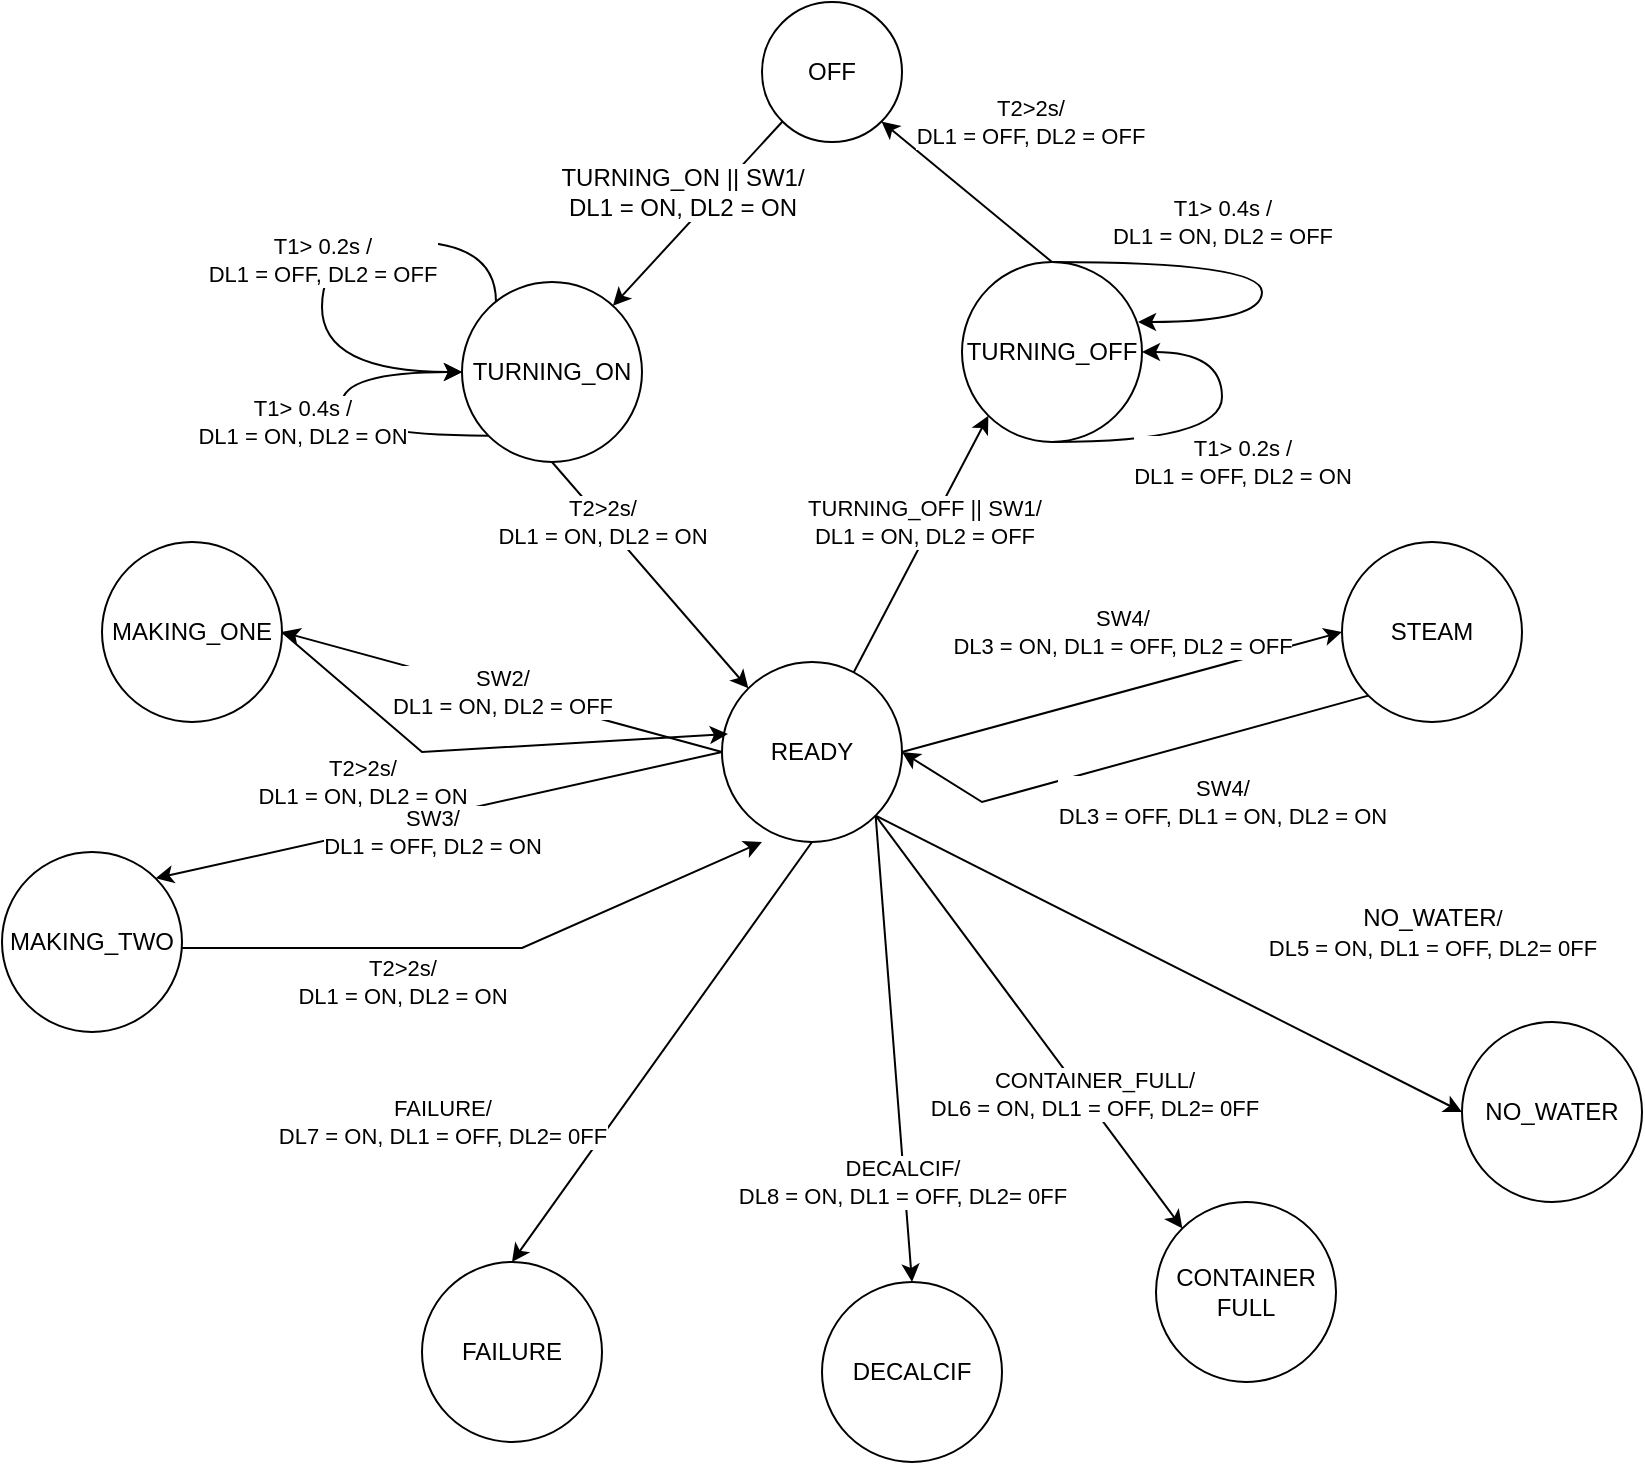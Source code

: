 <mxfile version="13.3.0" type="device"><diagram id="da19zw93OnOrrR8Xl1yL" name="Page-1"><mxGraphModel dx="2249" dy="804" grid="1" gridSize="10" guides="1" tooltips="1" connect="1" arrows="1" fold="1" page="1" pageScale="1" pageWidth="827" pageHeight="1169" math="0" shadow="0"><root><mxCell id="0"/><mxCell id="1" parent="0"/><mxCell id="8vEz1tllIH7UwyQaZkvI-1" value="OFF" style="ellipse;whiteSpace=wrap;html=1;aspect=fixed;" vertex="1" parent="1"><mxGeometry x="280" y="40" width="70" height="70" as="geometry"/></mxCell><mxCell id="8vEz1tllIH7UwyQaZkvI-2" value="TURNING_ON" style="ellipse;whiteSpace=wrap;html=1;aspect=fixed;" vertex="1" parent="1"><mxGeometry x="130" y="180" width="90" height="90" as="geometry"/></mxCell><mxCell id="8vEz1tllIH7UwyQaZkvI-20" value="SW4/&lt;br&gt;DL3 = ON, DL1 = OFF, DL2 = OFF" style="rounded=0;orthogonalLoop=1;jettySize=auto;html=1;exitX=1;exitY=0.5;exitDx=0;exitDy=0;entryX=0;entryY=0.5;entryDx=0;entryDy=0;" edge="1" parent="1" source="8vEz1tllIH7UwyQaZkvI-3" target="8vEz1tllIH7UwyQaZkvI-7"><mxGeometry x="0.069" y="29" relative="1" as="geometry"><mxPoint as="offset"/></mxGeometry></mxCell><mxCell id="8vEz1tllIH7UwyQaZkvI-21" value="SW3/&lt;br&gt;DL1 = OFF, DL2 = ON" style="edgeStyle=none;rounded=0;orthogonalLoop=1;jettySize=auto;html=1;exitX=0;exitY=0.5;exitDx=0;exitDy=0;entryX=1;entryY=0;entryDx=0;entryDy=0;" edge="1" parent="1" source="8vEz1tllIH7UwyQaZkvI-3" target="8vEz1tllIH7UwyQaZkvI-6"><mxGeometry x="0.039" y="7" relative="1" as="geometry"><mxPoint as="offset"/></mxGeometry></mxCell><mxCell id="8vEz1tllIH7UwyQaZkvI-3" value="READY" style="ellipse;whiteSpace=wrap;html=1;aspect=fixed;" vertex="1" parent="1"><mxGeometry x="260" y="370" width="90" height="90" as="geometry"/></mxCell><mxCell id="8vEz1tllIH7UwyQaZkvI-4" value="MAKING_ONE" style="ellipse;whiteSpace=wrap;html=1;aspect=fixed;" vertex="1" parent="1"><mxGeometry x="-50" y="310" width="90" height="90" as="geometry"/></mxCell><mxCell id="8vEz1tllIH7UwyQaZkvI-6" value="MAKING_TWO" style="ellipse;whiteSpace=wrap;html=1;aspect=fixed;" vertex="1" parent="1"><mxGeometry x="-100" y="465" width="90" height="90" as="geometry"/></mxCell><mxCell id="8vEz1tllIH7UwyQaZkvI-7" value="STEAM" style="ellipse;whiteSpace=wrap;html=1;aspect=fixed;" vertex="1" parent="1"><mxGeometry x="570" y="310" width="90" height="90" as="geometry"/></mxCell><mxCell id="8vEz1tllIH7UwyQaZkvI-8" value="CONTAINER&lt;br&gt;FULL" style="ellipse;whiteSpace=wrap;html=1;aspect=fixed;" vertex="1" parent="1"><mxGeometry x="477" y="640" width="90" height="90" as="geometry"/></mxCell><mxCell id="8vEz1tllIH7UwyQaZkvI-9" value="NO_WATER" style="ellipse;whiteSpace=wrap;html=1;aspect=fixed;" vertex="1" parent="1"><mxGeometry x="630" y="550" width="90" height="90" as="geometry"/></mxCell><mxCell id="8vEz1tllIH7UwyQaZkvI-10" value="FAILURE" style="ellipse;whiteSpace=wrap;html=1;aspect=fixed;" vertex="1" parent="1"><mxGeometry x="110" y="670" width="90" height="90" as="geometry"/></mxCell><mxCell id="8vEz1tllIH7UwyQaZkvI-11" value="DECALCIF" style="ellipse;whiteSpace=wrap;html=1;aspect=fixed;fontStyle=0" vertex="1" parent="1"><mxGeometry x="310" y="680" width="90" height="90" as="geometry"/></mxCell><mxCell id="8vEz1tllIH7UwyQaZkvI-12" value="" style="endArrow=classic;html=1;exitX=1;exitY=1;exitDx=0;exitDy=0;entryX=0;entryY=0.5;entryDx=0;entryDy=0;" edge="1" parent="1" source="8vEz1tllIH7UwyQaZkvI-3" target="8vEz1tllIH7UwyQaZkvI-9"><mxGeometry width="50" height="50" relative="1" as="geometry"><mxPoint x="390" y="440" as="sourcePoint"/><mxPoint x="440" y="390" as="targetPoint"/></mxGeometry></mxCell><mxCell id="8vEz1tllIH7UwyQaZkvI-13" value="" style="endArrow=classic;html=1;exitX=1;exitY=1;exitDx=0;exitDy=0;entryX=0;entryY=0;entryDx=0;entryDy=0;" edge="1" parent="1" source="8vEz1tllIH7UwyQaZkvI-3" target="8vEz1tllIH7UwyQaZkvI-8"><mxGeometry width="50" height="50" relative="1" as="geometry"><mxPoint x="390" y="440" as="sourcePoint"/><mxPoint x="440" y="390" as="targetPoint"/></mxGeometry></mxCell><mxCell id="8vEz1tllIH7UwyQaZkvI-18" value="CONTAINER_FULL/&lt;br&gt;DL6 = ON, DL1 = OFF, DL2= 0FF" style="edgeLabel;html=1;align=center;verticalAlign=middle;resizable=0;points=[];" vertex="1" connectable="0" parent="8vEz1tllIH7UwyQaZkvI-13"><mxGeometry x="-0.11" y="-4" relative="1" as="geometry"><mxPoint x="43.72" y="44.51" as="offset"/></mxGeometry></mxCell><mxCell id="8vEz1tllIH7UwyQaZkvI-14" value="" style="endArrow=classic;html=1;exitX=1;exitY=1;exitDx=0;exitDy=0;entryX=0.5;entryY=0;entryDx=0;entryDy=0;" edge="1" parent="1" source="8vEz1tllIH7UwyQaZkvI-3" target="8vEz1tllIH7UwyQaZkvI-11"><mxGeometry width="50" height="50" relative="1" as="geometry"><mxPoint x="390" y="440" as="sourcePoint"/><mxPoint x="440" y="390" as="targetPoint"/></mxGeometry></mxCell><mxCell id="8vEz1tllIH7UwyQaZkvI-17" value="DECALCIF/&lt;br&gt;DL8 = ON, DL1 = OFF, DL2= 0FF" style="edgeLabel;html=1;align=center;verticalAlign=middle;resizable=0;points=[];" vertex="1" connectable="0" parent="8vEz1tllIH7UwyQaZkvI-14"><mxGeometry x="0.11" y="2" relative="1" as="geometry"><mxPoint x="1.08" y="53.73" as="offset"/></mxGeometry></mxCell><mxCell id="8vEz1tllIH7UwyQaZkvI-15" value="FAILURE/&lt;br&gt;DL7 = ON, DL1 = OFF, DL2= 0FF" style="endArrow=classic;html=1;exitX=0.5;exitY=1;exitDx=0;exitDy=0;entryX=0.5;entryY=0;entryDx=0;entryDy=0;" edge="1" parent="1" source="8vEz1tllIH7UwyQaZkvI-3" target="8vEz1tllIH7UwyQaZkvI-10"><mxGeometry x="0.716" y="-69" width="50" height="50" relative="1" as="geometry"><mxPoint x="390" y="440" as="sourcePoint"/><mxPoint x="440" y="390" as="targetPoint"/><mxPoint as="offset"/></mxGeometry></mxCell><mxCell id="8vEz1tllIH7UwyQaZkvI-19" value="NO_WATER&lt;span style=&quot;font-size: 11px&quot;&gt;/&lt;/span&gt;&lt;br style=&quot;font-size: 11px&quot;&gt;&lt;span style=&quot;font-size: 11px&quot;&gt;DL5 = ON, DL1 = OFF, DL2= 0FF&lt;/span&gt;" style="text;html=1;align=center;verticalAlign=middle;resizable=0;points=[];autosize=1;labelBackgroundColor=#ffffff;" vertex="1" parent="1"><mxGeometry x="525" y="490" width="180" height="30" as="geometry"/></mxCell><mxCell id="8vEz1tllIH7UwyQaZkvI-22" value="SW2/&lt;br&gt;DL1 = ON, DL2 = OFF" style="edgeStyle=none;rounded=0;orthogonalLoop=1;jettySize=auto;html=1;exitX=0;exitY=0.5;exitDx=0;exitDy=0;entryX=1;entryY=0.5;entryDx=0;entryDy=0;" edge="1" parent="1" source="8vEz1tllIH7UwyQaZkvI-3" target="8vEz1tllIH7UwyQaZkvI-4"><mxGeometry relative="1" as="geometry"/></mxCell><mxCell id="8vEz1tllIH7UwyQaZkvI-23" style="edgeStyle=none;rounded=0;orthogonalLoop=1;jettySize=auto;html=1;exitX=0;exitY=1;exitDx=0;exitDy=0;" edge="1" parent="1" source="8vEz1tllIH7UwyQaZkvI-1" target="8vEz1tllIH7UwyQaZkvI-2"><mxGeometry relative="1" as="geometry"/></mxCell><mxCell id="8vEz1tllIH7UwyQaZkvI-24" style="edgeStyle=none;rounded=0;orthogonalLoop=1;jettySize=auto;html=1;entryX=0;entryY=0;entryDx=0;entryDy=0;exitX=0.5;exitY=1;exitDx=0;exitDy=0;" edge="1" parent="1" source="8vEz1tllIH7UwyQaZkvI-2" target="8vEz1tllIH7UwyQaZkvI-3"><mxGeometry relative="1" as="geometry"><mxPoint x="300" y="290" as="sourcePoint"/><mxPoint x="165.573" y="231.981" as="targetPoint"/></mxGeometry></mxCell><mxCell id="8vEz1tllIH7UwyQaZkvI-27" value="T2&amp;gt;2s/&lt;br&gt;DL1 = ON, DL2 = ON" style="edgeLabel;html=1;align=center;verticalAlign=middle;resizable=0;points=[];" vertex="1" connectable="0" parent="8vEz1tllIH7UwyQaZkvI-24"><mxGeometry x="-0.164" relative="1" as="geometry"><mxPoint x="-16.28" y="-17.59" as="offset"/></mxGeometry></mxCell><mxCell id="8vEz1tllIH7UwyQaZkvI-25" style="edgeStyle=none;rounded=0;orthogonalLoop=1;jettySize=auto;html=1;exitX=1;exitY=1;exitDx=0;exitDy=0;startArrow=classic;startFill=1;endArrow=none;endFill=0;entryX=0.5;entryY=0;entryDx=0;entryDy=0;" edge="1" parent="1" source="8vEz1tllIH7UwyQaZkvI-1" target="8vEz1tllIH7UwyQaZkvI-41"><mxGeometry relative="1" as="geometry"/></mxCell><mxCell id="8vEz1tllIH7UwyQaZkvI-28" value="T2&amp;gt;2s/&lt;br&gt;DL1 = OFF, DL2 = OFF" style="edgeLabel;html=1;align=center;verticalAlign=middle;resizable=0;points=[];" vertex="1" connectable="0" parent="8vEz1tllIH7UwyQaZkvI-25"><mxGeometry x="0.298" y="4" relative="1" as="geometry"><mxPoint x="16.14" y="-42.45" as="offset"/></mxGeometry></mxCell><mxCell id="8vEz1tllIH7UwyQaZkvI-26" value="TURNING_OFF || SW1/&lt;br&gt;DL1 = ON, DL2 = OFF" style="edgeStyle=none;rounded=0;orthogonalLoop=1;jettySize=auto;html=1;exitX=0;exitY=1;exitDx=0;exitDy=0;startArrow=classic;startFill=1;endArrow=none;endFill=0;" edge="1" parent="1" source="8vEz1tllIH7UwyQaZkvI-41" target="8vEz1tllIH7UwyQaZkvI-3"><mxGeometry x="-0.137" y="-5" relative="1" as="geometry"><mxPoint x="300" y="290" as="sourcePoint"/><mxPoint x="165.573" y="231.981" as="targetPoint"/><mxPoint x="1" as="offset"/></mxGeometry></mxCell><mxCell id="8vEz1tllIH7UwyQaZkvI-29" value="TURNING_ON || SW1/&lt;br&gt;DL1 = ON, DL2 = ON" style="text;html=1;align=center;verticalAlign=middle;resizable=0;points=[];autosize=1;labelBackgroundColor=#ffffff;" vertex="1" parent="1"><mxGeometry x="170" y="120" width="140" height="30" as="geometry"/></mxCell><mxCell id="8vEz1tllIH7UwyQaZkvI-30" value="T2&amp;gt;2s/&lt;br&gt;DL1 = ON, DL2 = ON" style="edgeStyle=none;rounded=0;orthogonalLoop=1;jettySize=auto;html=1;exitX=1;exitY=0.5;exitDx=0;exitDy=0;entryX=0.222;entryY=0.967;entryDx=0;entryDy=0;entryPerimeter=0;" edge="1" parent="1"><mxGeometry x="-0.27" y="-17" relative="1" as="geometry"><mxPoint x="-9.98" y="512.97" as="sourcePoint"/><mxPoint x="280" y="460" as="targetPoint"/><Array as="points"><mxPoint x="160.02" y="512.97"/></Array><mxPoint as="offset"/></mxGeometry></mxCell><mxCell id="8vEz1tllIH7UwyQaZkvI-31" value="T2&amp;gt;2s/&lt;br&gt;DL1 = ON, DL2 = ON" style="edgeStyle=none;rounded=0;orthogonalLoop=1;jettySize=auto;html=1;entryX=0.033;entryY=0.4;entryDx=0;entryDy=0;exitX=1;exitY=0.5;exitDx=0;exitDy=0;entryPerimeter=0;" edge="1" parent="1" source="8vEz1tllIH7UwyQaZkvI-4" target="8vEz1tllIH7UwyQaZkvI-3"><mxGeometry x="-0.355" y="-31" relative="1" as="geometry"><mxPoint x="140" y="415" as="sourcePoint"/><mxPoint x="110" y="355" as="targetPoint"/><Array as="points"><mxPoint x="110" y="415"/></Array><mxPoint as="offset"/></mxGeometry></mxCell><mxCell id="8vEz1tllIH7UwyQaZkvI-34" value="T1&amp;gt; 0.2s /&lt;br&gt;DL1 = OFF, DL2 = OFF" style="edgeStyle=orthogonalEdgeStyle;rounded=0;orthogonalLoop=1;jettySize=auto;html=1;exitX=0;exitY=0.5;exitDx=0;exitDy=0;startArrow=classic;startFill=1;endArrow=none;endFill=0;curved=1;" edge="1" parent="1" source="8vEz1tllIH7UwyQaZkvI-2"><mxGeometry relative="1" as="geometry"><mxPoint x="147" y="190" as="targetPoint"/><Array as="points"><mxPoint x="60" y="225"/><mxPoint x="60" y="160"/><mxPoint x="147" y="160"/></Array></mxGeometry></mxCell><mxCell id="8vEz1tllIH7UwyQaZkvI-38" value="T1&amp;gt; 0.4s /&lt;br&gt;DL1 = ON, DL2 = ON" style="edgeStyle=orthogonalEdgeStyle;rounded=0;orthogonalLoop=1;jettySize=auto;html=1;exitX=0;exitY=0.5;exitDx=0;exitDy=0;startArrow=classic;startFill=1;endArrow=none;endFill=0;entryX=0;entryY=1;entryDx=0;entryDy=0;curved=1;" edge="1" parent="1" source="8vEz1tllIH7UwyQaZkvI-2" target="8vEz1tllIH7UwyQaZkvI-2"><mxGeometry x="0.113" y="21" relative="1" as="geometry"><mxPoint x="30" y="260" as="targetPoint"/><Array as="points"><mxPoint x="70" y="225"/><mxPoint x="70" y="257"/></Array><mxPoint x="-20" y="14" as="offset"/></mxGeometry></mxCell><mxCell id="8vEz1tllIH7UwyQaZkvI-41" value="TURNING_OFF" style="ellipse;whiteSpace=wrap;html=1;aspect=fixed;" vertex="1" parent="1"><mxGeometry x="380" y="170" width="90" height="90" as="geometry"/></mxCell><mxCell id="8vEz1tllIH7UwyQaZkvI-42" value="T1&amp;gt; 0.4s /&lt;br&gt;DL1 = ON, DL2 = OFF" style="edgeStyle=orthogonalEdgeStyle;rounded=0;orthogonalLoop=1;jettySize=auto;html=1;exitX=0.978;exitY=0.333;exitDx=0;exitDy=0;startArrow=classic;startFill=1;endArrow=none;endFill=0;curved=1;exitPerimeter=0;entryX=0.5;entryY=0;entryDx=0;entryDy=0;" edge="1" parent="1" source="8vEz1tllIH7UwyQaZkvI-41" target="8vEz1tllIH7UwyQaZkvI-41"><mxGeometry x="0.137" y="-20" relative="1" as="geometry"><mxPoint x="397" y="180" as="targetPoint"/><Array as="points"><mxPoint x="530" y="200"/><mxPoint x="530" y="170"/></Array><mxPoint as="offset"/></mxGeometry></mxCell><mxCell id="8vEz1tllIH7UwyQaZkvI-43" value="T1&amp;gt; 0.2s /&lt;br&gt;DL1 = OFF, DL2 = ON" style="edgeStyle=orthogonalEdgeStyle;rounded=0;orthogonalLoop=1;jettySize=auto;html=1;exitX=1;exitY=0.5;exitDx=0;exitDy=0;startArrow=classic;startFill=1;endArrow=none;endFill=0;entryX=0.5;entryY=1;entryDx=0;entryDy=0;curved=1;" edge="1" parent="1" source="8vEz1tllIH7UwyQaZkvI-41" target="8vEz1tllIH7UwyQaZkvI-41"><mxGeometry y="14" relative="1" as="geometry"><mxPoint x="280" y="250" as="targetPoint"/><Array as="points"><mxPoint x="510" y="215"/><mxPoint x="510" y="260"/></Array><mxPoint x="10" y="-4" as="offset"/></mxGeometry></mxCell><mxCell id="8vEz1tllIH7UwyQaZkvI-45" value="SW4/&lt;br&gt;DL3 = OFF, DL1 = ON, DL2 = ON" style="edgeStyle=none;rounded=0;orthogonalLoop=1;jettySize=auto;html=1;exitX=0;exitY=1;exitDx=0;exitDy=0;entryX=1;entryY=0.5;entryDx=0;entryDy=0;" edge="1" parent="1" source="8vEz1tllIH7UwyQaZkvI-7" target="8vEz1tllIH7UwyQaZkvI-3"><mxGeometry x="-0.316" y="32" relative="1" as="geometry"><mxPoint x="250" y="480" as="targetPoint"/><Array as="points"><mxPoint x="390" y="440"/></Array><mxPoint as="offset"/></mxGeometry></mxCell></root></mxGraphModel></diagram></mxfile>